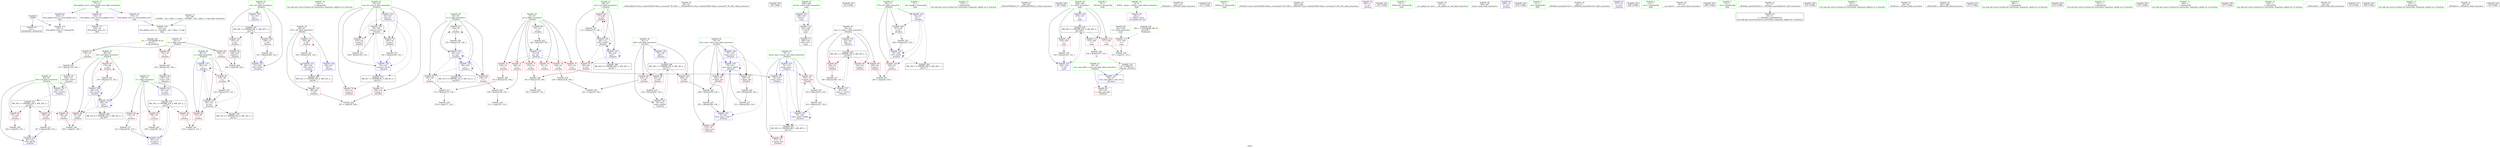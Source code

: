 digraph "SVFG" {
	label="SVFG";

	Node0x560ccef4ab30 [shape=record,color=grey,label="{NodeID: 0\nNullPtr}"];
	Node0x560ccef4ab30 -> Node0x560ccef6de20[style=solid];
	Node0x560ccef4ab30 -> Node0x560ccef72600[style=solid];
	Node0x560ccef6cb30 [shape=record,color=red,label="{NodeID: 97\n175\<--68\n\<--j23\n_Z5solvei\n}"];
	Node0x560ccef6cb30 -> Node0x560ccef791d0[style=solid];
	Node0x560ccef4f750 [shape=record,color=green,label="{NodeID: 14\n132\<--1\n\<--dummyObj\nCan only get source location for instruction, argument, global var or function.}"];
	Node0x560ccef6d690 [shape=record,color=red,label="{NodeID: 111\n254\<--80\n\<--i67\n_Z5solvei\n}"];
	Node0x560ccef6d690 -> Node0x560ccef7a0d0[style=solid];
	Node0x560ccef5bc50 [shape=record,color=green,label="{NodeID: 28\n58\<--59\ny\<--y_field_insensitive\n_Z5solvei\n}"];
	Node0x560ccef5bc50 -> Node0x560ccef6f840[style=solid];
	Node0x560ccef5bc50 -> Node0x560ccef6f910[style=solid];
	Node0x560ccef5bc50 -> Node0x560ccef6f9e0[style=solid];
	Node0x560ccef5bc50 -> Node0x560ccef72a40[style=solid];
	Node0x560ccef5bc50 -> Node0x560ccef72be0[style=solid];
	Node0x560ccef72b10 [shape=record,color=blue,label="{NodeID: 125\n60\<--101\nj\<--\n_Z5solvei\n}"];
	Node0x560ccef72b10 -> Node0x560ccef6fab0[style=dashed];
	Node0x560ccef72b10 -> Node0x560ccef6fb80[style=dashed];
	Node0x560ccef72b10 -> Node0x560ccef72b10[style=dashed];
	Node0x560ccef72b10 -> Node0x560ccef72cb0[style=dashed];
	Node0x560ccef72b10 -> Node0x560ccef8bef0[style=dashed];
	Node0x560ccef6c490 [shape=record,color=green,label="{NodeID: 42\n96\<--97\n_ZSt4endlIcSt11char_traitsIcEERSt13basic_ostreamIT_T0_ES6_\<--_ZSt4endlIcSt11char_traitsIcEERSt13basic_ostreamIT_T0_ES6__field_insensitive\n}"];
	Node0x560ccef79350 [shape=record,color=grey,label="{NodeID: 222\n88 = Binary(87, 89, )\n}"];
	Node0x560ccef79350 -> Node0x560ccef727d0[style=solid];
	Node0x560ccef73670 [shape=record,color=blue,label="{NodeID: 139\n70\<--104\ny40\<--\n_Z5solvei\n}"];
	Node0x560ccef73670 -> Node0x560ccef88cf0[style=dashed];
	Node0x560ccef6e1c0 [shape=record,color=black,label="{NodeID: 56\n198\<--197\nconv43\<--\n_Z5solvei\n}"];
	Node0x560ccef6e1c0 -> Node0x560ccef7b450[style=solid];
	Node0x560ccef9c380 [shape=record,color=black,label="{NodeID: 319\n29 = PHI()\n}"];
	Node0x560ccef7a850 [shape=record,color=grey,label="{NodeID: 236\n250 = Binary(249, 120, )\n}"];
	Node0x560ccef7a850 -> Node0x560ccef7a9d0[style=solid];
	Node0x560ccef741d0 [shape=record,color=blue,label="{NodeID: 153\n299\<--101\nretval\<--\nmain\n}"];
	Node0x560ccef741d0 -> Node0x560ccef6d760[style=dashed];
	Node0x560ccef6edb0 [shape=record,color=red,label="{NodeID: 70\n91\<--52\n\<--p\n_Z5solvei\n}"];
	Node0x560ccef9d940 [shape=record,color=black,label="{NodeID: 333\n83 = PHI()\n}"];
	Node0x560ccef838f0 [shape=record,color=black,label="{NodeID: 250\nMR_16V_3 = PHI(MR_16V_4, MR_16V_2, )\npts\{63 \}\n}"];
	Node0x560ccef838f0 -> Node0x560ccef6fc50[style=dashed];
	Node0x560ccef838f0 -> Node0x560ccef6fd20[style=dashed];
	Node0x560ccef838f0 -> Node0x560ccef6fdf0[style=dashed];
	Node0x560ccef838f0 -> Node0x560ccef734d0[style=dashed];
	Node0x560ccef6f910 [shape=record,color=red,label="{NodeID: 84\n129\<--58\n\<--y\n_Z5solvei\n}"];
	Node0x560ccef6f910 -> Node0x560ccef79dd0[style=solid];
	Node0x560ccef4ea80 [shape=record,color=green,label="{NodeID: 1\n7\<--1\n__dso_handle\<--dummyObj\nGlob }"];
	Node0x560ccef6cc00 [shape=record,color=red,label="{NodeID: 98\n202\<--70\n\<--y40\n_Z5solvei\n}"];
	Node0x560ccef6cc00 -> Node0x560ccef78750[style=solid];
	Node0x560ccef4f820 [shape=record,color=green,label="{NodeID: 15\n152\<--1\n\<--dummyObj\nCan only get source location for instruction, argument, global var or function.}"];
	Node0x560ccef6d760 [shape=record,color=red,label="{NodeID: 112\n323\<--299\n\<--retval\nmain\n}"];
	Node0x560ccef6d760 -> Node0x560ccef6e290[style=solid];
	Node0x560ccef5bd20 [shape=record,color=green,label="{NodeID: 29\n60\<--61\nj\<--j_field_insensitive\n_Z5solvei\n}"];
	Node0x560ccef5bd20 -> Node0x560ccef6fab0[style=solid];
	Node0x560ccef5bd20 -> Node0x560ccef6fb80[style=solid];
	Node0x560ccef5bd20 -> Node0x560ccef72b10[style=solid];
	Node0x560ccef5bd20 -> Node0x560ccef72cb0[style=solid];
	Node0x560ccef71130 [shape=record,color=grey,label="{NodeID: 209\n135 = Binary(134, 104, )\n}"];
	Node0x560ccef71130 -> Node0x560ccef78450[style=solid];
	Node0x560ccef72be0 [shape=record,color=blue,label="{NodeID: 126\n58\<--119\ny\<--mul\n_Z5solvei\n}"];
	Node0x560ccef72be0 -> Node0x560ccef6f840[style=dashed];
	Node0x560ccef72be0 -> Node0x560ccef6f910[style=dashed];
	Node0x560ccef72be0 -> Node0x560ccef6f9e0[style=dashed];
	Node0x560ccef72be0 -> Node0x560ccef72a40[style=dashed];
	Node0x560ccef72be0 -> Node0x560ccef72be0[style=dashed];
	Node0x560ccef72be0 -> Node0x560ccef8b9f0[style=dashed];
	Node0x560ccef6c590 [shape=record,color=green,label="{NodeID: 43\n98\<--99\n_ZNSolsEPFRSoS_E\<--_ZNSolsEPFRSoS_E_field_insensitive\n}"];
	Node0x560ccef794d0 [shape=record,color=grey,label="{NodeID: 223\n103 = Binary(102, 104, )\n}"];
	Node0x560ccef794d0 -> Node0x560ccef6e020[style=solid];
	Node0x560ccef73740 [shape=record,color=blue,label="{NodeID: 140\n72\<--101\ni41\<--\n_Z5solvei\n}"];
	Node0x560ccef73740 -> Node0x560ccef891f0[style=dashed];
	Node0x560ccef6e290 [shape=record,color=black,label="{NodeID: 57\n298\<--323\nmain_ret\<--\nmain\n}"];
	Node0x560ccef9c450 [shape=record,color=black,label="{NodeID: 320\n86 = PHI()\n}"];
	Node0x560ccef7a9d0 [shape=record,color=grey,label="{NodeID: 237\n251 = Binary(250, 104, )\n}"];
	Node0x560ccef7a9d0 -> Node0x560ccef73f60[style=solid];
	Node0x560ccef742a0 [shape=record,color=blue,label="{NodeID: 154\n303\<--101\ni\<--\nmain\n}"];
	Node0x560ccef742a0 -> Node0x560ccef860f0[style=dashed];
	Node0x560ccef6ee80 [shape=record,color=red,label="{NodeID: 71\n128\<--52\n\<--p\n_Z5solvei\n}"];
	Node0x560ccef6ee80 -> Node0x560ccef79dd0[style=solid];
	Node0x560ccef83df0 [shape=record,color=black,label="{NodeID: 251\nMR_18V_3 = PHI(MR_18V_4, MR_18V_2, )\npts\{65 \}\n}"];
	Node0x560ccef83df0 -> Node0x560ccef6fec0[style=dashed];
	Node0x560ccef83df0 -> Node0x560ccef6ff90[style=dashed];
	Node0x560ccef83df0 -> Node0x560ccef70060[style=dashed];
	Node0x560ccef83df0 -> Node0x560ccef735a0[style=dashed];
	Node0x560ccef6f9e0 [shape=record,color=red,label="{NodeID: 85\n136\<--58\n\<--y\n_Z5solvei\n}"];
	Node0x560ccef6f9e0 -> Node0x560ccef78450[style=solid];
	Node0x560ccef4eb10 [shape=record,color=green,label="{NodeID: 2\n8\<--1\n_ZSt3cin\<--dummyObj\nGlob }"];
	Node0x560ccef887f0 [shape=record,color=black,label="{NodeID: 265\nMR_34V_3 = PHI(MR_34V_4, MR_34V_2, )\npts\{81 \}\n}"];
	Node0x560ccef887f0 -> Node0x560ccef6d5c0[style=dashed];
	Node0x560ccef887f0 -> Node0x560ccef6d690[style=dashed];
	Node0x560ccef887f0 -> Node0x560ccef74030[style=dashed];
	Node0x560ccef6ccd0 [shape=record,color=red,label="{NodeID: 99\n220\<--70\n\<--y40\n_Z5solvei\n}"];
	Node0x560ccef6ccd0 -> Node0x560ccef7bbd0[style=solid];
	Node0x560ccef4f920 [shape=record,color=green,label="{NodeID: 16\n4\<--6\n_ZStL8__ioinit\<--_ZStL8__ioinit_field_insensitive\nGlob }"];
	Node0x560ccef4f920 -> Node0x560ccef6e360[style=solid];
	Node0x560ccef8cff0 [shape=record,color=yellow,style=double,label="{NodeID: 279\n38V_1 = ENCHI(MR_38V_0)\npts\{302 \}\nFun[main]}"];
	Node0x560ccef8cff0 -> Node0x560ccef6d830[style=dashed];
	Node0x560ccef6d830 [shape=record,color=red,label="{NodeID: 113\n312\<--301\n\<--t\nmain\n}"];
	Node0x560ccef6d830 -> Node0x560ccef7ba50[style=solid];
	Node0x560ccef5bdf0 [shape=record,color=green,label="{NodeID: 30\n62\<--63\nnum_1\<--num_1_field_insensitive\n_Z5solvei\n}"];
	Node0x560ccef5bdf0 -> Node0x560ccef6fc50[style=solid];
	Node0x560ccef5bdf0 -> Node0x560ccef6fd20[style=solid];
	Node0x560ccef5bdf0 -> Node0x560ccef6fdf0[style=solid];
	Node0x560ccef5bdf0 -> Node0x560ccef72ff0[style=solid];
	Node0x560ccef5bdf0 -> Node0x560ccef734d0[style=solid];
	Node0x560ccef78150 [shape=record,color=grey,label="{NodeID: 210\n141 = Binary(140, 125, )\n}"];
	Node0x560ccef78150 -> Node0x560ccef72d80[style=solid];
	Node0x560ccef72cb0 [shape=record,color=blue,label="{NodeID: 127\n60\<--124\nj\<--inc\n_Z5solvei\n}"];
	Node0x560ccef72cb0 -> Node0x560ccef6fab0[style=dashed];
	Node0x560ccef72cb0 -> Node0x560ccef6fb80[style=dashed];
	Node0x560ccef72cb0 -> Node0x560ccef72b10[style=dashed];
	Node0x560ccef72cb0 -> Node0x560ccef72cb0[style=dashed];
	Node0x560ccef72cb0 -> Node0x560ccef8bef0[style=dashed];
	Node0x560ccef6c690 [shape=record,color=green,label="{NodeID: 44\n212\<--213\n_ZNSolsEi\<--_ZNSolsEi_field_insensitive\n}"];
	Node0x560ccef79650 [shape=record,color=grey,label="{NodeID: 224\n233 = Binary(232, 120, )\n}"];
	Node0x560ccef79650 -> Node0x560ccef7a250[style=solid];
	Node0x560ccef73810 [shape=record,color=blue,label="{NodeID: 141\n70\<--203\ny40\<--mul46\n_Z5solvei\n}"];
	Node0x560ccef73810 -> Node0x560ccef88cf0[style=dashed];
	Node0x560ccef6e360 [shape=record,color=purple,label="{NodeID: 58\n28\<--4\n\<--_ZStL8__ioinit\n__cxx_global_var_init\n}"];
	Node0x560ccef9c550 [shape=record,color=black,label="{NodeID: 321\n211 = PHI()\n}"];
	Node0x560ccef7ab50 [shape=record,color=grey,label="{NodeID: 238\n162 = cmp(161, 101, )\n}"];
	Node0x560ccef74370 [shape=record,color=blue,label="{NodeID: 155\n303\<--320\ni\<--inc\nmain\n}"];
	Node0x560ccef74370 -> Node0x560ccef860f0[style=dashed];
	Node0x560ccef6ef50 [shape=record,color=red,label="{NodeID: 72\n134\<--52\n\<--p\n_Z5solvei\n}"];
	Node0x560ccef6ef50 -> Node0x560ccef71130[style=solid];
	Node0x560ccef6fab0 [shape=record,color=red,label="{NodeID: 86\n114\<--60\n\<--j\n_Z5solvei\n}"];
	Node0x560ccef6fab0 -> Node0x560ccef7afd0[style=solid];
	Node0x560ccef4eba0 [shape=record,color=green,label="{NodeID: 3\n9\<--1\n_ZSt4cerr\<--dummyObj\nGlob }"];
	Node0x560ccef88cf0 [shape=record,color=black,label="{NodeID: 266\nMR_24V_3 = PHI(MR_24V_4, MR_24V_2, )\npts\{71 \}\n}"];
	Node0x560ccef88cf0 -> Node0x560ccef6cc00[style=dashed];
	Node0x560ccef88cf0 -> Node0x560ccef6ccd0[style=dashed];
	Node0x560ccef88cf0 -> Node0x560ccef6cda0[style=dashed];
	Node0x560ccef88cf0 -> Node0x560ccef73810[style=dashed];
	Node0x560ccef6cda0 [shape=record,color=red,label="{NodeID: 100\n258\<--70\n\<--y40\n_Z5solvei\n}"];
	Node0x560ccef6cda0 -> Node0x560ccef797d0[style=solid];
	Node0x560ccef4fa20 [shape=record,color=green,label="{NodeID: 17\n17\<--21\nllvm.global_ctors\<--llvm.global_ctors_field_insensitive\nGlob }"];
	Node0x560ccef4fa20 -> Node0x560ccef6e6a0[style=solid];
	Node0x560ccef4fa20 -> Node0x560ccef6e7a0[style=solid];
	Node0x560ccef4fa20 -> Node0x560ccef6e8a0[style=solid];
	Node0x560ccef6d900 [shape=record,color=red,label="{NodeID: 114\n311\<--303\n\<--i\nmain\n}"];
	Node0x560ccef6d900 -> Node0x560ccef7ba50[style=solid];
	Node0x560ccef5bec0 [shape=record,color=green,label="{NodeID: 31\n64\<--65\ni16\<--i16_field_insensitive\n_Z5solvei\n}"];
	Node0x560ccef5bec0 -> Node0x560ccef6fec0[style=solid];
	Node0x560ccef5bec0 -> Node0x560ccef6ff90[style=solid];
	Node0x560ccef5bec0 -> Node0x560ccef70060[style=solid];
	Node0x560ccef5bec0 -> Node0x560ccef730c0[style=solid];
	Node0x560ccef5bec0 -> Node0x560ccef735a0[style=solid];
	Node0x560ccef782d0 [shape=record,color=grey,label="{NodeID: 211\n191 = Binary(190, 152, )\n}"];
	Node0x560ccef782d0 -> Node0x560ccef735a0[style=solid];
	Node0x560ccef72d80 [shape=record,color=blue,label="{NodeID: 128\n54\<--141\nnum_0\<--inc10\n_Z5solvei\n}"];
	Node0x560ccef72d80 -> Node0x560ccef8b4f0[style=dashed];
	Node0x560ccef6c790 [shape=record,color=green,label="{NodeID: 45\n265\<--266\n_ZStlsISt11char_traitsIcEERSt13basic_ostreamIcT_ES5_PKc\<--_ZStlsISt11char_traitsIcEERSt13basic_ostreamIcT_ES5_PKc_field_insensitive\n}"];
	Node0x560ccef797d0 [shape=record,color=grey,label="{NodeID: 225\n260 = Binary(258, 259, )\n}"];
	Node0x560ccef797d0 -> Node0x560ccef79ad0[style=solid];
	Node0x560ccef738e0 [shape=record,color=blue,label="{NodeID: 142\n72\<--207\ni41\<--inc48\n_Z5solvei\n}"];
	Node0x560ccef738e0 -> Node0x560ccef891f0[style=dashed];
	Node0x560ccef6e430 [shape=record,color=purple,label="{NodeID: 59\n263\<--11\n\<--.str\n_Z5solvei\n}"];
	Node0x560ccef9c6b0 [shape=record,color=black,label="{NodeID: 322\n215 = PHI()\n}"];
	Node0x560ccef7acd0 [shape=record,color=grey,label="{NodeID: 239\n138 = cmp(137, 132, )\n}"];
	Node0x560ccef6f020 [shape=record,color=red,label="{NodeID: 73\n179\<--52\n\<--p\n_Z5solvei\n}"];
	Node0x560ccef6f020 -> Node0x560ccef79c50[style=solid];
	Node0x560ccef6fb80 [shape=record,color=red,label="{NodeID: 87\n123\<--60\n\<--j\n_Z5solvei\n}"];
	Node0x560ccef6fb80 -> Node0x560ccef78ed0[style=solid];
	Node0x560ccef4ec30 [shape=record,color=green,label="{NodeID: 4\n10\<--1\n_ZSt4cout\<--dummyObj\nGlob }"];
	Node0x560ccef891f0 [shape=record,color=black,label="{NodeID: 267\nMR_26V_3 = PHI(MR_26V_4, MR_26V_2, )\npts\{73 \}\n}"];
	Node0x560ccef891f0 -> Node0x560ccef6ce70[style=dashed];
	Node0x560ccef891f0 -> Node0x560ccef6cf40[style=dashed];
	Node0x560ccef891f0 -> Node0x560ccef738e0[style=dashed];
	Node0x560ccef6ce70 [shape=record,color=red,label="{NodeID: 101\n197\<--72\n\<--i41\n_Z5solvei\n}"];
	Node0x560ccef6ce70 -> Node0x560ccef6e1c0[style=solid];
	Node0x560ccef4fb20 [shape=record,color=green,label="{NodeID: 18\n22\<--23\n__cxx_global_var_init\<--__cxx_global_var_init_field_insensitive\n}"];
	Node0x560ccef8d1e0 [shape=record,color=yellow,style=double,label="{NodeID: 281\n4V_1 = ENCHI(MR_4V_0)\npts\{51 \}\nFun[_Z5solvei]}"];
	Node0x560ccef8d1e0 -> Node0x560ccef6ea70[style=dashed];
	Node0x560ccef8d1e0 -> Node0x560ccef6eb40[style=dashed];
	Node0x560ccef8d1e0 -> Node0x560ccef6ec10[style=dashed];
	Node0x560ccef6d9d0 [shape=record,color=red,label="{NodeID: 115\n315\<--303\n\<--i\nmain\n}"];
	Node0x560ccef6d9d0 -> Node0x560ccef79950[style=solid];
	Node0x560ccef5bf90 [shape=record,color=green,label="{NodeID: 32\n66\<--67\ny22\<--y22_field_insensitive\n_Z5solvei\n}"];
	Node0x560ccef5bf90 -> Node0x560ccef70130[style=solid];
	Node0x560ccef5bf90 -> Node0x560ccef70200[style=solid];
	Node0x560ccef5bf90 -> Node0x560ccef73190[style=solid];
	Node0x560ccef5bf90 -> Node0x560ccef73330[style=solid];
	Node0x560ccef78450 [shape=record,color=grey,label="{NodeID: 212\n137 = Binary(135, 136, )\n}"];
	Node0x560ccef78450 -> Node0x560ccef7acd0[style=solid];
	Node0x560ccef72e50 [shape=record,color=blue,label="{NodeID: 129\n54\<--146\nnum_0\<--inc11\n_Z5solvei\n}"];
	Node0x560ccef72e50 -> Node0x560ccef6f290[style=dashed];
	Node0x560ccef72e50 -> Node0x560ccef6f360[style=dashed];
	Node0x560ccef72e50 -> Node0x560ccef72d80[style=dashed];
	Node0x560ccef72e50 -> Node0x560ccef72e50[style=dashed];
	Node0x560ccef72e50 -> Node0x560ccef8b4f0[style=dashed];
	Node0x560ccef6c890 [shape=record,color=green,label="{NodeID: 46\n296\<--297\nmain\<--main_field_insensitive\n}"];
	Node0x560ccef79950 [shape=record,color=grey,label="{NodeID: 226\n316 = Binary(315, 125, )\n|{<s0>18}}"];
	Node0x560ccef79950:s0 -> Node0x560ccef9d050[style=solid,color=red];
	Node0x560ccef739b0 [shape=record,color=blue,label="{NodeID: 143\n74\<--132\nworst_case\<--\n_Z5solvei\n}"];
	Node0x560ccef739b0 -> Node0x560ccef6d010[style=dashed];
	Node0x560ccef739b0 -> Node0x560ccef73a80[style=dashed];
	Node0x560ccef739b0 -> Node0x560ccef73c20[style=dashed];
	Node0x560ccef739b0 -> Node0x560ccef86ff0[style=dashed];
	Node0x560ccef6e500 [shape=record,color=purple,label="{NodeID: 60\n269\<--13\n\<--.str.1\n_Z5solvei\n}"];
	Node0x560ccef9c7b0 [shape=record,color=black,label="{NodeID: 323\n216 = PHI()\n}"];
	Node0x560ccef7ae50 [shape=record,color=grey,label="{NodeID: 240\n169 = cmp(167, 168, )\n}"];
	Node0x560ccef6f0f0 [shape=record,color=red,label="{NodeID: 74\n218\<--52\n\<--p\n_Z5solvei\n}"];
	Node0x560ccef6f0f0 -> Node0x560ccef7a550[style=solid];
	Node0x560ccef6fc50 [shape=record,color=red,label="{NodeID: 88\n184\<--62\n\<--num_1\n_Z5solvei\n}"];
	Node0x560ccef6fc50 -> Node0x560ccef788d0[style=solid];
	Node0x560ccef4ecc0 [shape=record,color=green,label="{NodeID: 5\n11\<--1\n.str\<--dummyObj\nGlob }"];
	Node0x560ccef896f0 [shape=record,color=black,label="{NodeID: 268\nMR_20V_6 = PHI(MR_20V_4, MR_20V_2, )\npts\{67 \}\n}"];
	Node0x560ccef6cf40 [shape=record,color=red,label="{NodeID: 102\n206\<--72\n\<--i41\n_Z5solvei\n}"];
	Node0x560ccef6cf40 -> Node0x560ccef78a50[style=solid];
	Node0x560ccef5b470 [shape=record,color=green,label="{NodeID: 19\n26\<--27\n_ZNSt8ios_base4InitC1Ev\<--_ZNSt8ios_base4InitC1Ev_field_insensitive\n}"];
	Node0x560ccef72330 [shape=record,color=red,label="{NodeID: 116\n319\<--303\n\<--i\nmain\n}"];
	Node0x560ccef72330 -> Node0x560ccef79f50[style=solid];
	Node0x560ccef5c060 [shape=record,color=green,label="{NodeID: 33\n68\<--69\nj23\<--j23_field_insensitive\n_Z5solvei\n}"];
	Node0x560ccef5c060 -> Node0x560ccef6ca60[style=solid];
	Node0x560ccef5c060 -> Node0x560ccef6cb30[style=solid];
	Node0x560ccef5c060 -> Node0x560ccef73260[style=solid];
	Node0x560ccef5c060 -> Node0x560ccef73400[style=solid];
	Node0x560ccef785d0 [shape=record,color=grey,label="{NodeID: 213\n146 = Binary(145, 125, )\n}"];
	Node0x560ccef785d0 -> Node0x560ccef72e50[style=solid];
	Node0x560ccef72f20 [shape=record,color=blue,label="{NodeID: 130\n56\<--151\ni\<--dec14\n_Z5solvei\n}"];
	Node0x560ccef72f20 -> Node0x560ccef8a0f0[style=dashed];
	Node0x560ccef6c990 [shape=record,color=green,label="{NodeID: 47\n299\<--300\nretval\<--retval_field_insensitive\nmain\n}"];
	Node0x560ccef6c990 -> Node0x560ccef6d760[style=solid];
	Node0x560ccef6c990 -> Node0x560ccef741d0[style=solid];
	Node0x560ccef79ad0 [shape=record,color=grey,label="{NodeID: 227\n261 = Binary(260, 104, )\n}"];
	Node0x560ccef79ad0 -> Node0x560ccef74100[style=solid];
	Node0x560ccef73a80 [shape=record,color=blue,label="{NodeID: 144\n74\<--223\nworst_case\<--\n_Z5solvei\n}"];
	Node0x560ccef73a80 -> Node0x560ccef86ff0[style=dashed];
	Node0x560ccef6e5d0 [shape=record,color=purple,label="{NodeID: 61\n273\<--15\n\<--.str.2\n_Z5solvei\n}"];
	Node0x560ccef9c880 [shape=record,color=black,label="{NodeID: 324\n264 = PHI()\n}"];
	Node0x560ccef7afd0 [shape=record,color=grey,label="{NodeID: 241\n116 = cmp(114, 115, )\n}"];
	Node0x560ccef6f1c0 [shape=record,color=red,label="{NodeID: 75\n223\<--52\n\<--p\n_Z5solvei\n}"];
	Node0x560ccef6f1c0 -> Node0x560ccef73a80[style=solid];
	Node0x560ccef6fd20 [shape=record,color=red,label="{NodeID: 89\n214\<--62\n\<--num_1\n_Z5solvei\n}"];
	Node0x560ccef4b3f0 [shape=record,color=green,label="{NodeID: 6\n13\<--1\n.str.1\<--dummyObj\nGlob }"];
	Node0x560ccef89bf0 [shape=record,color=black,label="{NodeID: 269\nMR_22V_6 = PHI(MR_22V_4, MR_22V_2, )\npts\{69 \}\n}"];
	Node0x560ccef6d010 [shape=record,color=red,label="{NodeID: 103\n232\<--74\n\<--worst_case\n_Z5solvei\n}"];
	Node0x560ccef6d010 -> Node0x560ccef79650[style=solid];
	Node0x560ccef5b540 [shape=record,color=green,label="{NodeID: 20\n32\<--33\n__cxa_atexit\<--__cxa_atexit_field_insensitive\n}"];
	Node0x560ccef72400 [shape=record,color=blue,label="{NodeID: 117\n332\<--18\nllvm.global_ctors_0\<--\nGlob }"];
	Node0x560ccef5c130 [shape=record,color=green,label="{NodeID: 34\n70\<--71\ny40\<--y40_field_insensitive\n_Z5solvei\n}"];
	Node0x560ccef5c130 -> Node0x560ccef6cc00[style=solid];
	Node0x560ccef5c130 -> Node0x560ccef6ccd0[style=solid];
	Node0x560ccef5c130 -> Node0x560ccef6cda0[style=solid];
	Node0x560ccef5c130 -> Node0x560ccef73670[style=solid];
	Node0x560ccef5c130 -> Node0x560ccef73810[style=solid];
	Node0x560ccef78750 [shape=record,color=grey,label="{NodeID: 214\n203 = Binary(202, 120, )\n}"];
	Node0x560ccef78750 -> Node0x560ccef73810[style=solid];
	Node0x560ccef72ff0 [shape=record,color=blue,label="{NodeID: 131\n62\<--101\nnum_1\<--\n_Z5solvei\n}"];
	Node0x560ccef72ff0 -> Node0x560ccef838f0[style=dashed];
	Node0x560ccef6da80 [shape=record,color=green,label="{NodeID: 48\n301\<--302\nt\<--t_field_insensitive\nmain\n}"];
	Node0x560ccef6da80 -> Node0x560ccef6d830[style=solid];
	Node0x560ccef79c50 [shape=record,color=grey,label="{NodeID: 228\n181 = Binary(179, 180, )\n}"];
	Node0x560ccef79c50 -> Node0x560ccef7b750[style=solid];
	Node0x560ccef73b50 [shape=record,color=blue,label="{NodeID: 145\n76\<--101\ni57\<--\n_Z5solvei\n}"];
	Node0x560ccef73b50 -> Node0x560ccef6d1b0[style=dashed];
	Node0x560ccef73b50 -> Node0x560ccef6d280[style=dashed];
	Node0x560ccef73b50 -> Node0x560ccef73cf0[style=dashed];
	Node0x560ccef73b50 -> Node0x560ccef87d00[style=dashed];
	Node0x560ccef6e6a0 [shape=record,color=purple,label="{NodeID: 62\n332\<--17\nllvm.global_ctors_0\<--llvm.global_ctors\nGlob }"];
	Node0x560ccef6e6a0 -> Node0x560ccef72400[style=solid];
	Node0x560ccef9c9b0 [shape=record,color=black,label="{NodeID: 325\n268 = PHI()\n}"];
	Node0x560ccef7b150 [shape=record,color=grey,label="{NodeID: 242\n247 = cmp(245, 246, )\n}"];
	Node0x560ccef6f290 [shape=record,color=red,label="{NodeID: 76\n140\<--54\n\<--num_0\n_Z5solvei\n}"];
	Node0x560ccef6f290 -> Node0x560ccef78150[style=solid];
	Node0x560ccef6fdf0 [shape=record,color=red,label="{NodeID: 90\n229\<--62\n\<--num_1\n_Z5solvei\n}"];
	Node0x560ccef6fdf0 -> Node0x560ccef7b8d0[style=solid];
	Node0x560ccef4b480 [shape=record,color=green,label="{NodeID: 7\n15\<--1\n.str.2\<--dummyObj\nGlob }"];
	Node0x560ccef8a0f0 [shape=record,color=black,label="{NodeID: 270\nMR_10V_3 = PHI(MR_10V_4, MR_10V_2, )\npts\{57 \}\n}"];
	Node0x560ccef8a0f0 -> Node0x560ccef6f5d0[style=dashed];
	Node0x560ccef8a0f0 -> Node0x560ccef6f6a0[style=dashed];
	Node0x560ccef8a0f0 -> Node0x560ccef6f770[style=dashed];
	Node0x560ccef8a0f0 -> Node0x560ccef72f20[style=dashed];
	Node0x560ccef6d0e0 [shape=record,color=red,label="{NodeID: 104\n271\<--74\n\<--worst_case\n_Z5solvei\n}"];
	Node0x560ccef5b640 [shape=record,color=green,label="{NodeID: 21\n31\<--37\n_ZNSt8ios_base4InitD1Ev\<--_ZNSt8ios_base4InitD1Ev_field_insensitive\n}"];
	Node0x560ccef5b640 -> Node0x560ccef6df20[style=solid];
	Node0x560ccef72500 [shape=record,color=blue,label="{NodeID: 118\n333\<--19\nllvm.global_ctors_1\<--_GLOBAL__sub_I_Akim_1_0.cpp\nGlob }"];
	Node0x560ccef5c200 [shape=record,color=green,label="{NodeID: 35\n72\<--73\ni41\<--i41_field_insensitive\n_Z5solvei\n}"];
	Node0x560ccef5c200 -> Node0x560ccef6ce70[style=solid];
	Node0x560ccef5c200 -> Node0x560ccef6cf40[style=solid];
	Node0x560ccef5c200 -> Node0x560ccef73740[style=solid];
	Node0x560ccef5c200 -> Node0x560ccef738e0[style=solid];
	Node0x560ccef788d0 [shape=record,color=grey,label="{NodeID: 215\n185 = Binary(184, 125, )\n}"];
	Node0x560ccef788d0 -> Node0x560ccef734d0[style=solid];
	Node0x560ccef730c0 [shape=record,color=blue,label="{NodeID: 132\n64\<--158\ni16\<--conv18\n_Z5solvei\n}"];
	Node0x560ccef730c0 -> Node0x560ccef83df0[style=dashed];
	Node0x560ccef6db50 [shape=record,color=green,label="{NodeID: 49\n303\<--304\ni\<--i_field_insensitive\nmain\n}"];
	Node0x560ccef6db50 -> Node0x560ccef6d900[style=solid];
	Node0x560ccef6db50 -> Node0x560ccef6d9d0[style=solid];
	Node0x560ccef6db50 -> Node0x560ccef72330[style=solid];
	Node0x560ccef6db50 -> Node0x560ccef742a0[style=solid];
	Node0x560ccef6db50 -> Node0x560ccef74370[style=solid];
	Node0x560ccef79dd0 [shape=record,color=grey,label="{NodeID: 229\n130 = Binary(128, 129, )\n}"];
	Node0x560ccef79dd0 -> Node0x560ccef7b5d0[style=solid];
	Node0x560ccef73c20 [shape=record,color=blue,label="{NodeID: 146\n74\<--234\nworst_case\<--add62\n_Z5solvei\n}"];
	Node0x560ccef73c20 -> Node0x560ccef6d010[style=dashed];
	Node0x560ccef73c20 -> Node0x560ccef73c20[style=dashed];
	Node0x560ccef73c20 -> Node0x560ccef86ff0[style=dashed];
	Node0x560ccef6e7a0 [shape=record,color=purple,label="{NodeID: 63\n333\<--17\nllvm.global_ctors_1\<--llvm.global_ctors\nGlob }"];
	Node0x560ccef6e7a0 -> Node0x560ccef72500[style=solid];
	Node0x560ccef9cab0 [shape=record,color=black,label="{NodeID: 326\n270 = PHI()\n}"];
	Node0x560ccef7b2d0 [shape=record,color=grey,label="{NodeID: 243\n109 = cmp(108, 101, )\n}"];
	Node0x560ccef6f360 [shape=record,color=red,label="{NodeID: 77\n145\<--54\n\<--num_0\n_Z5solvei\n}"];
	Node0x560ccef6f360 -> Node0x560ccef785d0[style=solid];
	Node0x560ccef6fec0 [shape=record,color=red,label="{NodeID: 91\n161\<--64\n\<--i16\n_Z5solvei\n}"];
	Node0x560ccef6fec0 -> Node0x560ccef7ab50[style=solid];
	Node0x560ccef4b510 [shape=record,color=green,label="{NodeID: 8\n18\<--1\n\<--dummyObj\nCan only get source location for instruction, argument, global var or function.}"];
	Node0x560ccef6d1b0 [shape=record,color=red,label="{NodeID: 105\n228\<--76\n\<--i57\n_Z5solvei\n}"];
	Node0x560ccef6d1b0 -> Node0x560ccef7b8d0[style=solid];
	Node0x560ccef5b740 [shape=record,color=green,label="{NodeID: 22\n44\<--45\n_Z5solvei\<--_Z5solvei_field_insensitive\n}"];
	Node0x560ccef72600 [shape=record,color=blue, style = dotted,label="{NodeID: 119\n334\<--3\nllvm.global_ctors_2\<--dummyVal\nGlob }"];
	Node0x560ccef6c080 [shape=record,color=green,label="{NodeID: 36\n74\<--75\nworst_case\<--worst_case_field_insensitive\n_Z5solvei\n}"];
	Node0x560ccef6c080 -> Node0x560ccef6d010[style=solid];
	Node0x560ccef6c080 -> Node0x560ccef6d0e0[style=solid];
	Node0x560ccef6c080 -> Node0x560ccef739b0[style=solid];
	Node0x560ccef6c080 -> Node0x560ccef73a80[style=solid];
	Node0x560ccef6c080 -> Node0x560ccef73c20[style=solid];
	Node0x560ccef78a50 [shape=record,color=grey,label="{NodeID: 216\n207 = Binary(206, 125, )\n}"];
	Node0x560ccef78a50 -> Node0x560ccef738e0[style=solid];
	Node0x560ccef73190 [shape=record,color=blue,label="{NodeID: 133\n66\<--104\ny22\<--\n_Z5solvei\n}"];
	Node0x560ccef73190 -> Node0x560ccef70130[style=dashed];
	Node0x560ccef73190 -> Node0x560ccef70200[style=dashed];
	Node0x560ccef73190 -> Node0x560ccef73190[style=dashed];
	Node0x560ccef73190 -> Node0x560ccef73330[style=dashed];
	Node0x560ccef73190 -> Node0x560ccef896f0[style=dashed];
	Node0x560ccef6dc20 [shape=record,color=green,label="{NodeID: 50\n307\<--308\n_ZNSirsERi\<--_ZNSirsERi_field_insensitive\n}"];
	Node0x560ccef79f50 [shape=record,color=grey,label="{NodeID: 230\n320 = Binary(319, 125, )\n}"];
	Node0x560ccef79f50 -> Node0x560ccef74370[style=solid];
	Node0x560ccef73cf0 [shape=record,color=blue,label="{NodeID: 147\n76\<--238\ni57\<--inc64\n_Z5solvei\n}"];
	Node0x560ccef73cf0 -> Node0x560ccef6d1b0[style=dashed];
	Node0x560ccef73cf0 -> Node0x560ccef6d280[style=dashed];
	Node0x560ccef73cf0 -> Node0x560ccef73cf0[style=dashed];
	Node0x560ccef73cf0 -> Node0x560ccef87d00[style=dashed];
	Node0x560ccef6e8a0 [shape=record,color=purple,label="{NodeID: 64\n334\<--17\nllvm.global_ctors_2\<--llvm.global_ctors\nGlob }"];
	Node0x560ccef6e8a0 -> Node0x560ccef72600[style=solid];
	Node0x560ccef9cbb0 [shape=record,color=black,label="{NodeID: 327\n272 = PHI()\n}"];
	Node0x560ccef7b450 [shape=record,color=grey,label="{NodeID: 244\n200 = cmp(198, 199, )\n}"];
	Node0x560ccef6f430 [shape=record,color=red,label="{NodeID: 78\n210\<--54\n\<--num_0\n_Z5solvei\n}"];
	Node0x560ccef860f0 [shape=record,color=black,label="{NodeID: 258\nMR_40V_3 = PHI(MR_40V_4, MR_40V_2, )\npts\{304 \}\n}"];
	Node0x560ccef860f0 -> Node0x560ccef6d900[style=dashed];
	Node0x560ccef860f0 -> Node0x560ccef6d9d0[style=dashed];
	Node0x560ccef860f0 -> Node0x560ccef72330[style=dashed];
	Node0x560ccef860f0 -> Node0x560ccef74370[style=dashed];
	Node0x560ccef6ff90 [shape=record,color=red,label="{NodeID: 92\n168\<--64\n\<--i16\n_Z5solvei\n}"];
	Node0x560ccef6ff90 -> Node0x560ccef7ae50[style=solid];
	Node0x560ccef4b5a0 [shape=record,color=green,label="{NodeID: 9\n89\<--1\n\<--dummyObj\nCan only get source location for instruction, argument, global var or function.}"];
	Node0x560ccef6d280 [shape=record,color=red,label="{NodeID: 106\n237\<--76\n\<--i57\n_Z5solvei\n}"];
	Node0x560ccef6d280 -> Node0x560ccef7a3d0[style=solid];
	Node0x560ccef5b840 [shape=record,color=green,label="{NodeID: 23\n48\<--49\ncase_num.addr\<--case_num.addr_field_insensitive\n_Z5solvei\n}"];
	Node0x560ccef5b840 -> Node0x560ccef6e9a0[style=solid];
	Node0x560ccef5b840 -> Node0x560ccef72700[style=solid];
	Node0x560ccef72700 [shape=record,color=blue,label="{NodeID: 120\n48\<--47\ncase_num.addr\<--case_num\n_Z5solvei\n}"];
	Node0x560ccef72700 -> Node0x560ccef6e9a0[style=dashed];
	Node0x560ccef6c110 [shape=record,color=green,label="{NodeID: 37\n76\<--77\ni57\<--i57_field_insensitive\n_Z5solvei\n}"];
	Node0x560ccef6c110 -> Node0x560ccef6d1b0[style=solid];
	Node0x560ccef6c110 -> Node0x560ccef6d280[style=solid];
	Node0x560ccef6c110 -> Node0x560ccef73b50[style=solid];
	Node0x560ccef6c110 -> Node0x560ccef73cf0[style=solid];
	Node0x560ccef78bd0 [shape=record,color=grey,label="{NodeID: 217\n151 = Binary(150, 152, )\n}"];
	Node0x560ccef78bd0 -> Node0x560ccef72f20[style=solid];
	Node0x560ccef73260 [shape=record,color=blue,label="{NodeID: 134\n68\<--101\nj23\<--\n_Z5solvei\n}"];
	Node0x560ccef73260 -> Node0x560ccef6ca60[style=dashed];
	Node0x560ccef73260 -> Node0x560ccef6cb30[style=dashed];
	Node0x560ccef73260 -> Node0x560ccef73260[style=dashed];
	Node0x560ccef73260 -> Node0x560ccef73400[style=dashed];
	Node0x560ccef73260 -> Node0x560ccef89bf0[style=dashed];
	Node0x560ccef6dd20 [shape=record,color=green,label="{NodeID: 51\n19\<--328\n_GLOBAL__sub_I_Akim_1_0.cpp\<--_GLOBAL__sub_I_Akim_1_0.cpp_field_insensitive\n}"];
	Node0x560ccef6dd20 -> Node0x560ccef72500[style=solid];
	Node0x560ccef7a0d0 [shape=record,color=grey,label="{NodeID: 231\n255 = Binary(254, 125, )\n}"];
	Node0x560ccef7a0d0 -> Node0x560ccef74030[style=solid];
	Node0x560ccef73dc0 [shape=record,color=blue,label="{NodeID: 148\n78\<--132\nbest_case\<--\n_Z5solvei\n}"];
	Node0x560ccef73dc0 -> Node0x560ccef6d350[style=dashed];
	Node0x560ccef73dc0 -> Node0x560ccef6d420[style=dashed];
	Node0x560ccef73dc0 -> Node0x560ccef73f60[style=dashed];
	Node0x560ccef73dc0 -> Node0x560ccef74100[style=dashed];
	Node0x560ccef6e9a0 [shape=record,color=red,label="{NodeID: 65\n267\<--48\n\<--case_num.addr\n_Z5solvei\n}"];
	Node0x560ccef9ccb0 [shape=record,color=black,label="{NodeID: 328\n274 = PHI()\n}"];
	Node0x560ccef7b5d0 [shape=record,color=grey,label="{NodeID: 245\n131 = cmp(130, 132, )\n}"];
	Node0x560ccef6f500 [shape=record,color=red,label="{NodeID: 79\n246\<--54\n\<--num_0\n_Z5solvei\n}"];
	Node0x560ccef6f500 -> Node0x560ccef7b150[style=solid];
	Node0x560ccef70060 [shape=record,color=red,label="{NodeID: 93\n190\<--64\n\<--i16\n_Z5solvei\n}"];
	Node0x560ccef70060 -> Node0x560ccef782d0[style=solid];
	Node0x560ccef4b630 [shape=record,color=green,label="{NodeID: 10\n101\<--1\n\<--dummyObj\nCan only get source location for instruction, argument, global var or function.}"];
	Node0x560ccef6d350 [shape=record,color=red,label="{NodeID: 107\n249\<--78\n\<--best_case\n_Z5solvei\n}"];
	Node0x560ccef6d350 -> Node0x560ccef7a850[style=solid];
	Node0x560ccef5b910 [shape=record,color=green,label="{NodeID: 24\n50\<--51\nn\<--n_field_insensitive\n_Z5solvei\n}"];
	Node0x560ccef5b910 -> Node0x560ccef6ea70[style=solid];
	Node0x560ccef5b910 -> Node0x560ccef6eb40[style=solid];
	Node0x560ccef5b910 -> Node0x560ccef6ec10[style=solid];
	Node0x560ccef727d0 [shape=record,color=blue,label="{NodeID: 121\n52\<--88\np\<--dec\n_Z5solvei\n}"];
	Node0x560ccef727d0 -> Node0x560ccef6edb0[style=dashed];
	Node0x560ccef727d0 -> Node0x560ccef6ee80[style=dashed];
	Node0x560ccef727d0 -> Node0x560ccef6ef50[style=dashed];
	Node0x560ccef727d0 -> Node0x560ccef6f020[style=dashed];
	Node0x560ccef727d0 -> Node0x560ccef6f0f0[style=dashed];
	Node0x560ccef727d0 -> Node0x560ccef6f1c0[style=dashed];
	Node0x560ccef6c1a0 [shape=record,color=green,label="{NodeID: 38\n78\<--79\nbest_case\<--best_case_field_insensitive\n_Z5solvei\n}"];
	Node0x560ccef6c1a0 -> Node0x560ccef6d350[style=solid];
	Node0x560ccef6c1a0 -> Node0x560ccef6d420[style=solid];
	Node0x560ccef6c1a0 -> Node0x560ccef6d4f0[style=solid];
	Node0x560ccef6c1a0 -> Node0x560ccef73dc0[style=solid];
	Node0x560ccef6c1a0 -> Node0x560ccef73f60[style=solid];
	Node0x560ccef6c1a0 -> Node0x560ccef74100[style=solid];
	Node0x560ccef78d50 [shape=record,color=grey,label="{NodeID: 218\n172 = Binary(171, 120, )\n}"];
	Node0x560ccef78d50 -> Node0x560ccef73330[style=solid];
	Node0x560ccef73330 [shape=record,color=blue,label="{NodeID: 135\n66\<--172\ny22\<--mul27\n_Z5solvei\n}"];
	Node0x560ccef73330 -> Node0x560ccef70130[style=dashed];
	Node0x560ccef73330 -> Node0x560ccef70200[style=dashed];
	Node0x560ccef73330 -> Node0x560ccef73190[style=dashed];
	Node0x560ccef73330 -> Node0x560ccef73330[style=dashed];
	Node0x560ccef73330 -> Node0x560ccef896f0[style=dashed];
	Node0x560ccef6de20 [shape=record,color=black,label="{NodeID: 52\n2\<--3\ndummyVal\<--dummyVal\n}"];
	Node0x560ccef7a250 [shape=record,color=grey,label="{NodeID: 232\n234 = Binary(233, 120, )\n}"];
	Node0x560ccef7a250 -> Node0x560ccef73c20[style=solid];
	Node0x560ccef73e90 [shape=record,color=blue,label="{NodeID: 149\n80\<--101\ni67\<--\n_Z5solvei\n}"];
	Node0x560ccef73e90 -> Node0x560ccef887f0[style=dashed];
	Node0x560ccef6ea70 [shape=record,color=red,label="{NodeID: 66\n102\<--50\n\<--n\n_Z5solvei\n}"];
	Node0x560ccef6ea70 -> Node0x560ccef794d0[style=solid];
	Node0x560ccef9cdb0 [shape=record,color=black,label="{NodeID: 329\n276 = PHI()\n}"];
	Node0x560ccef7b750 [shape=record,color=grey,label="{NodeID: 246\n182 = cmp(181, 132, )\n}"];
	Node0x560ccef6f5d0 [shape=record,color=red,label="{NodeID: 80\n108\<--56\n\<--i\n_Z5solvei\n}"];
	Node0x560ccef6f5d0 -> Node0x560ccef7b2d0[style=solid];
	Node0x560ccef70130 [shape=record,color=red,label="{NodeID: 94\n171\<--66\n\<--y22\n_Z5solvei\n}"];
	Node0x560ccef70130 -> Node0x560ccef78d50[style=solid];
	Node0x560ccef4b700 [shape=record,color=green,label="{NodeID: 11\n104\<--1\n\<--dummyObj\nCan only get source location for instruction, argument, global var or function.}"];
	Node0x560ccef8b4f0 [shape=record,color=black,label="{NodeID: 274\nMR_8V_7 = PHI(MR_8V_5, MR_8V_3, )\npts\{55 \}\n}"];
	Node0x560ccef8b4f0 -> Node0x560ccef6f430[style=dashed];
	Node0x560ccef8b4f0 -> Node0x560ccef6f500[style=dashed];
	Node0x560ccef6d420 [shape=record,color=red,label="{NodeID: 108\n259\<--78\n\<--best_case\n_Z5solvei\n}"];
	Node0x560ccef6d420 -> Node0x560ccef797d0[style=solid];
	Node0x560ccef5b9e0 [shape=record,color=green,label="{NodeID: 25\n52\<--53\np\<--p_field_insensitive\n_Z5solvei\n}"];
	Node0x560ccef5b9e0 -> Node0x560ccef6ece0[style=solid];
	Node0x560ccef5b9e0 -> Node0x560ccef6edb0[style=solid];
	Node0x560ccef5b9e0 -> Node0x560ccef6ee80[style=solid];
	Node0x560ccef5b9e0 -> Node0x560ccef6ef50[style=solid];
	Node0x560ccef5b9e0 -> Node0x560ccef6f020[style=solid];
	Node0x560ccef5b9e0 -> Node0x560ccef6f0f0[style=solid];
	Node0x560ccef5b9e0 -> Node0x560ccef6f1c0[style=solid];
	Node0x560ccef5b9e0 -> Node0x560ccef727d0[style=solid];
	Node0x560ccef728a0 [shape=record,color=blue,label="{NodeID: 122\n54\<--101\nnum_0\<--\n_Z5solvei\n}"];
	Node0x560ccef728a0 -> Node0x560ccef6f290[style=dashed];
	Node0x560ccef728a0 -> Node0x560ccef6f360[style=dashed];
	Node0x560ccef728a0 -> Node0x560ccef72d80[style=dashed];
	Node0x560ccef728a0 -> Node0x560ccef72e50[style=dashed];
	Node0x560ccef728a0 -> Node0x560ccef8b4f0[style=dashed];
	Node0x560ccef6c230 [shape=record,color=green,label="{NodeID: 39\n80\<--81\ni67\<--i67_field_insensitive\n_Z5solvei\n}"];
	Node0x560ccef6c230 -> Node0x560ccef6d5c0[style=solid];
	Node0x560ccef6c230 -> Node0x560ccef6d690[style=solid];
	Node0x560ccef6c230 -> Node0x560ccef73e90[style=solid];
	Node0x560ccef6c230 -> Node0x560ccef74030[style=solid];
	Node0x560ccef78ed0 [shape=record,color=grey,label="{NodeID: 219\n124 = Binary(123, 125, )\n}"];
	Node0x560ccef78ed0 -> Node0x560ccef72cb0[style=solid];
	Node0x560ccef73400 [shape=record,color=blue,label="{NodeID: 136\n68\<--176\nj23\<--inc29\n_Z5solvei\n}"];
	Node0x560ccef73400 -> Node0x560ccef6ca60[style=dashed];
	Node0x560ccef73400 -> Node0x560ccef6cb30[style=dashed];
	Node0x560ccef73400 -> Node0x560ccef73260[style=dashed];
	Node0x560ccef73400 -> Node0x560ccef73400[style=dashed];
	Node0x560ccef73400 -> Node0x560ccef89bf0[style=dashed];
	Node0x560ccef6df20 [shape=record,color=black,label="{NodeID: 53\n30\<--31\n\<--_ZNSt8ios_base4InitD1Ev\nCan only get source location for instruction, argument, global var or function.}"];
	Node0x560ccef7a3d0 [shape=record,color=grey,label="{NodeID: 233\n238 = Binary(237, 125, )\n}"];
	Node0x560ccef7a3d0 -> Node0x560ccef73cf0[style=solid];
	Node0x560ccef73f60 [shape=record,color=blue,label="{NodeID: 150\n78\<--251\nbest_case\<--add72\n_Z5solvei\n}"];
	Node0x560ccef73f60 -> Node0x560ccef6d350[style=dashed];
	Node0x560ccef73f60 -> Node0x560ccef6d420[style=dashed];
	Node0x560ccef73f60 -> Node0x560ccef73f60[style=dashed];
	Node0x560ccef73f60 -> Node0x560ccef74100[style=dashed];
	Node0x560ccef6eb40 [shape=record,color=red,label="{NodeID: 67\n156\<--50\n\<--n\n_Z5solvei\n}"];
	Node0x560ccef6eb40 -> Node0x560ccef7a6d0[style=solid];
	Node0x560ccef9ceb0 [shape=record,color=black,label="{NodeID: 330\n277 = PHI()\n}"];
	Node0x560ccef7b8d0 [shape=record,color=grey,label="{NodeID: 247\n230 = cmp(228, 229, )\n}"];
	Node0x560ccef6f6a0 [shape=record,color=red,label="{NodeID: 81\n115\<--56\n\<--i\n_Z5solvei\n}"];
	Node0x560ccef6f6a0 -> Node0x560ccef7afd0[style=solid];
	Node0x560ccef86ff0 [shape=record,color=black,label="{NodeID: 261\nMR_28V_4 = PHI(MR_28V_5, MR_28V_3, )\npts\{75 \}\n}"];
	Node0x560ccef86ff0 -> Node0x560ccef6d0e0[style=dashed];
	Node0x560ccef70200 [shape=record,color=red,label="{NodeID: 95\n180\<--66\n\<--y22\n_Z5solvei\n}"];
	Node0x560ccef70200 -> Node0x560ccef79c50[style=solid];
	Node0x560ccef4f5b0 [shape=record,color=green,label="{NodeID: 12\n120\<--1\n\<--dummyObj\nCan only get source location for instruction, argument, global var or function.}"];
	Node0x560ccef8b9f0 [shape=record,color=black,label="{NodeID: 275\nMR_12V_6 = PHI(MR_12V_4, MR_12V_2, )\npts\{59 \}\n}"];
	Node0x560ccef6d4f0 [shape=record,color=red,label="{NodeID: 109\n275\<--78\n\<--best_case\n_Z5solvei\n}"];
	Node0x560ccef5bab0 [shape=record,color=green,label="{NodeID: 26\n54\<--55\nnum_0\<--num_0_field_insensitive\n_Z5solvei\n}"];
	Node0x560ccef5bab0 -> Node0x560ccef6f290[style=solid];
	Node0x560ccef5bab0 -> Node0x560ccef6f360[style=solid];
	Node0x560ccef5bab0 -> Node0x560ccef6f430[style=solid];
	Node0x560ccef5bab0 -> Node0x560ccef6f500[style=solid];
	Node0x560ccef5bab0 -> Node0x560ccef728a0[style=solid];
	Node0x560ccef5bab0 -> Node0x560ccef72d80[style=solid];
	Node0x560ccef5bab0 -> Node0x560ccef72e50[style=solid];
	Node0x560ccef72970 [shape=record,color=blue,label="{NodeID: 123\n56\<--105\ni\<--conv\n_Z5solvei\n}"];
	Node0x560ccef72970 -> Node0x560ccef8a0f0[style=dashed];
	Node0x560ccef6c2c0 [shape=record,color=green,label="{NodeID: 40\n84\<--85\n_ZNSirsERx\<--_ZNSirsERx_field_insensitive\n}"];
	Node0x560ccef79050 [shape=record,color=grey,label="{NodeID: 220\n119 = Binary(118, 120, )\n}"];
	Node0x560ccef79050 -> Node0x560ccef72be0[style=solid];
	Node0x560ccef734d0 [shape=record,color=blue,label="{NodeID: 137\n62\<--185\nnum_1\<--inc34\n_Z5solvei\n}"];
	Node0x560ccef734d0 -> Node0x560ccef838f0[style=dashed];
	Node0x560ccef6e020 [shape=record,color=black,label="{NodeID: 54\n105\<--103\nconv\<--sub\n_Z5solvei\n}"];
	Node0x560ccef6e020 -> Node0x560ccef72970[style=solid];
	Node0x560cceca9fa0 [shape=record,color=black,label="{NodeID: 317\n92 = PHI()\n}"];
	Node0x560ccef7a550 [shape=record,color=grey,label="{NodeID: 234\n219 = Binary(218, 104, )\n}"];
	Node0x560ccef7a550 -> Node0x560ccef7bbd0[style=solid];
	Node0x560ccef74030 [shape=record,color=blue,label="{NodeID: 151\n80\<--255\ni67\<--inc74\n_Z5solvei\n}"];
	Node0x560ccef74030 -> Node0x560ccef887f0[style=dashed];
	Node0x560ccef6ec10 [shape=record,color=red,label="{NodeID: 68\n199\<--50\n\<--n\n_Z5solvei\n}"];
	Node0x560ccef6ec10 -> Node0x560ccef7b450[style=solid];
	Node0x560ccef9cf80 [shape=record,color=black,label="{NodeID: 331\n306 = PHI()\n}"];
	Node0x560ccef7ba50 [shape=record,color=grey,label="{NodeID: 248\n313 = cmp(311, 312, )\n}"];
	Node0x560ccef6f770 [shape=record,color=red,label="{NodeID: 82\n150\<--56\n\<--i\n_Z5solvei\n}"];
	Node0x560ccef6f770 -> Node0x560ccef78bd0[style=solid];
	Node0x560ccef87d00 [shape=record,color=black,label="{NodeID: 262\nMR_30V_2 = PHI(MR_30V_4, MR_30V_1, )\npts\{77 \}\n}"];
	Node0x560ccef6ca60 [shape=record,color=red,label="{NodeID: 96\n167\<--68\n\<--j23\n_Z5solvei\n}"];
	Node0x560ccef6ca60 -> Node0x560ccef7ae50[style=solid];
	Node0x560ccef4f680 [shape=record,color=green,label="{NodeID: 13\n125\<--1\n\<--dummyObj\nCan only get source location for instruction, argument, global var or function.}"];
	Node0x560ccef8bef0 [shape=record,color=black,label="{NodeID: 276\nMR_14V_6 = PHI(MR_14V_4, MR_14V_2, )\npts\{61 \}\n}"];
	Node0x560ccef6d5c0 [shape=record,color=red,label="{NodeID: 110\n245\<--80\n\<--i67\n_Z5solvei\n}"];
	Node0x560ccef6d5c0 -> Node0x560ccef7b150[style=solid];
	Node0x560ccef5bb80 [shape=record,color=green,label="{NodeID: 27\n56\<--57\ni\<--i_field_insensitive\n_Z5solvei\n}"];
	Node0x560ccef5bb80 -> Node0x560ccef6f5d0[style=solid];
	Node0x560ccef5bb80 -> Node0x560ccef6f6a0[style=solid];
	Node0x560ccef5bb80 -> Node0x560ccef6f770[style=solid];
	Node0x560ccef5bb80 -> Node0x560ccef72970[style=solid];
	Node0x560ccef5bb80 -> Node0x560ccef72f20[style=solid];
	Node0x560ccef72a40 [shape=record,color=blue,label="{NodeID: 124\n58\<--104\ny\<--\n_Z5solvei\n}"];
	Node0x560ccef72a40 -> Node0x560ccef6f840[style=dashed];
	Node0x560ccef72a40 -> Node0x560ccef6f910[style=dashed];
	Node0x560ccef72a40 -> Node0x560ccef6f9e0[style=dashed];
	Node0x560ccef72a40 -> Node0x560ccef72a40[style=dashed];
	Node0x560ccef72a40 -> Node0x560ccef72be0[style=dashed];
	Node0x560ccef72a40 -> Node0x560ccef8b9f0[style=dashed];
	Node0x560ccef6c390 [shape=record,color=green,label="{NodeID: 41\n93\<--94\n_ZNSolsEx\<--_ZNSolsEx_field_insensitive\n}"];
	Node0x560ccef791d0 [shape=record,color=grey,label="{NodeID: 221\n176 = Binary(175, 125, )\n}"];
	Node0x560ccef791d0 -> Node0x560ccef73400[style=solid];
	Node0x560ccef735a0 [shape=record,color=blue,label="{NodeID: 138\n64\<--191\ni16\<--dec38\n_Z5solvei\n}"];
	Node0x560ccef735a0 -> Node0x560ccef83df0[style=dashed];
	Node0x560ccef6e0f0 [shape=record,color=black,label="{NodeID: 55\n158\<--157\nconv18\<--sub17\n_Z5solvei\n}"];
	Node0x560ccef6e0f0 -> Node0x560ccef730c0[style=solid];
	Node0x560ccef9c2b0 [shape=record,color=black,label="{NodeID: 318\n95 = PHI()\n}"];
	Node0x560ccef7a6d0 [shape=record,color=grey,label="{NodeID: 235\n157 = Binary(156, 104, )\n}"];
	Node0x560ccef7a6d0 -> Node0x560ccef6e0f0[style=solid];
	Node0x560ccef74100 [shape=record,color=blue,label="{NodeID: 152\n78\<--261\nbest_case\<--sub77\n_Z5solvei\n}"];
	Node0x560ccef74100 -> Node0x560ccef6d4f0[style=dashed];
	Node0x560ccef6ece0 [shape=record,color=red,label="{NodeID: 69\n87\<--52\n\<--p\n_Z5solvei\n}"];
	Node0x560ccef6ece0 -> Node0x560ccef79350[style=solid];
	Node0x560ccef9d050 [shape=record,color=black,label="{NodeID: 332\n47 = PHI(316, )\n0th arg _Z5solvei }"];
	Node0x560ccef9d050 -> Node0x560ccef72700[style=solid];
	Node0x560ccef7bbd0 [shape=record,color=grey,label="{NodeID: 249\n221 = cmp(219, 220, )\n}"];
	Node0x560ccef6f840 [shape=record,color=red,label="{NodeID: 83\n118\<--58\n\<--y\n_Z5solvei\n}"];
	Node0x560ccef6f840 -> Node0x560ccef79050[style=solid];
}
